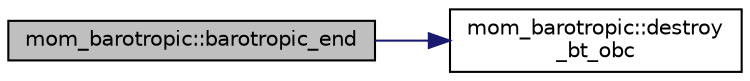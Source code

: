 digraph "mom_barotropic::barotropic_end"
{
 // INTERACTIVE_SVG=YES
 // LATEX_PDF_SIZE
  edge [fontname="Helvetica",fontsize="10",labelfontname="Helvetica",labelfontsize="10"];
  node [fontname="Helvetica",fontsize="10",shape=record];
  rankdir="LR";
  Node1 [label="mom_barotropic::barotropic_end",height=0.2,width=0.4,color="black", fillcolor="grey75", style="filled", fontcolor="black",tooltip="Clean up the barotropic control structure."];
  Node1 -> Node2 [color="midnightblue",fontsize="10",style="solid",fontname="Helvetica"];
  Node2 [label="mom_barotropic::destroy\l_bt_obc",height=0.2,width=0.4,color="black", fillcolor="white", style="filled",URL="$namespacemom__barotropic.html#ac8250401fa646cce0f3108587caf19be",tooltip="Clean up the BT_OBC memory."];
}

